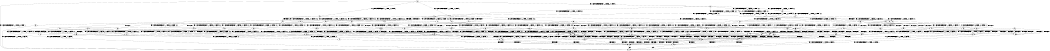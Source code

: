 digraph BCG {
size = "7, 10.5";
center = TRUE;
node [shape = circle];
0 [peripheries = 2];
0 -> 1 [label = "EX !0 !ATOMIC_EXCH_BRANCH (1, +1, TRUE, +0, 2, TRUE) !::"];
0 -> 2 [label = "EX !1 !ATOMIC_EXCH_BRANCH (1, +0, FALSE, +0, 1, TRUE) !::"];
0 -> 3 [label = "EX !2 !ATOMIC_EXCH_BRANCH (1, +1, TRUE, +0, 2, TRUE) !::"];
0 -> 4 [label = "EX !0 !ATOMIC_EXCH_BRANCH (1, +1, TRUE, +0, 2, TRUE) !::"];
2 -> 5 [label = "EX !1 !ATOMIC_EXCH_BRANCH (1, +0, FALSE, +0, 1, TRUE) !:0:1:"];
2 -> 6 [label = "EX !2 !ATOMIC_EXCH_BRANCH (1, +1, TRUE, +0, 2, TRUE) !:0:1:"];
2 -> 7 [label = "EX !0 !ATOMIC_EXCH_BRANCH (1, +1, TRUE, +0, 2, TRUE) !:0:1:"];
2 -> 8 [label = "EX !1 !ATOMIC_EXCH_BRANCH (1, +0, FALSE, +0, 1, TRUE) !:0:1:"];
3 -> 9 [label = "EX !0 !ATOMIC_EXCH_BRANCH (1, +1, TRUE, +0, 2, FALSE) !:0:1:2:"];
3 -> 10 [label = "TERMINATE !2"];
3 -> 11 [label = "EX !1 !ATOMIC_EXCH_BRANCH (1, +0, FALSE, +0, 1, FALSE) !:0:1:2:"];
3 -> 12 [label = "EX !0 !ATOMIC_EXCH_BRANCH (1, +1, TRUE, +0, 2, FALSE) !:0:1:2:"];
4 -> 13 [label = "TERMINATE !0"];
4 -> 14 [label = "TERMINATE !0"];
4 -> 15 [label = "EX !1 !ATOMIC_EXCH_BRANCH (1, +0, FALSE, +0, 1, FALSE) !:0:"];
4 -> 16 [label = "EX !2 !ATOMIC_EXCH_BRANCH (1, +1, TRUE, +0, 2, FALSE) !:0:"];
5 -> 17 [label = "EX !0 !ATOMIC_EXCH_BRANCH (1, +1, TRUE, +0, 2, TRUE) !:0:1:"];
6 -> 18 [label = "EX !1 !ATOMIC_EXCH_BRANCH (1, +0, FALSE, +0, 1, FALSE) !:0:1:2:"];
6 -> 19 [label = "TERMINATE !2"];
6 -> 20 [label = "EX !0 !ATOMIC_EXCH_BRANCH (1, +1, TRUE, +0, 2, FALSE) !:0:1:2:"];
6 -> 11 [label = "EX !1 !ATOMIC_EXCH_BRANCH (1, +0, FALSE, +0, 1, FALSE) !:0:1:2:"];
7 -> 21 [label = "EX !1 !ATOMIC_EXCH_BRANCH (1, +0, FALSE, +0, 1, FALSE) !:0:1:"];
7 -> 22 [label = "TERMINATE !0"];
7 -> 23 [label = "EX !2 !ATOMIC_EXCH_BRANCH (1, +1, TRUE, +0, 2, FALSE) !:0:1:"];
7 -> 24 [label = "EX !1 !ATOMIC_EXCH_BRANCH (1, +0, FALSE, +0, 1, FALSE) !:0:1:"];
8 -> 17 [label = "EX !0 !ATOMIC_EXCH_BRANCH (1, +1, TRUE, +0, 2, TRUE) !:0:1:"];
8 -> 6 [label = "EX !2 !ATOMIC_EXCH_BRANCH (1, +1, TRUE, +0, 2, TRUE) !:0:1:"];
8 -> 7 [label = "EX !0 !ATOMIC_EXCH_BRANCH (1, +1, TRUE, +0, 2, TRUE) !:0:1:"];
8 -> 8 [label = "EX !1 !ATOMIC_EXCH_BRANCH (1, +0, FALSE, +0, 1, TRUE) !:0:1:"];
9 -> 25 [label = "EX !1 !ATOMIC_EXCH_BRANCH (1, +0, FALSE, +0, 1, FALSE) !:0:1:2:"];
10 -> 26 [label = "EX !0 !ATOMIC_EXCH_BRANCH (1, +1, TRUE, +0, 2, FALSE) !:0:1:"];
10 -> 27 [label = "EX !1 !ATOMIC_EXCH_BRANCH (1, +0, FALSE, +0, 1, FALSE) !:0:1:"];
10 -> 28 [label = "EX !0 !ATOMIC_EXCH_BRANCH (1, +1, TRUE, +0, 2, FALSE) !:0:1:"];
11 -> 29 [label = "EX !0 !ATOMIC_EXCH_BRANCH (1, +1, TRUE, +0, 2, FALSE) !:0:1:2:"];
11 -> 30 [label = "TERMINATE !1"];
11 -> 31 [label = "TERMINATE !2"];
11 -> 32 [label = "EX !0 !ATOMIC_EXCH_BRANCH (1, +1, TRUE, +0, 2, FALSE) !:0:1:2:"];
12 -> 25 [label = "EX !1 !ATOMIC_EXCH_BRANCH (1, +0, FALSE, +0, 1, FALSE) !:0:1:2:"];
12 -> 33 [label = "TERMINATE !2"];
12 -> 34 [label = "TERMINATE !0"];
12 -> 35 [label = "EX !1 !ATOMIC_EXCH_BRANCH (1, +0, FALSE, +0, 1, FALSE) !:0:1:2:"];
13 -> 1 [label = "EX !2 !ATOMIC_EXCH_BRANCH (1, +1, TRUE, +0, 2, FALSE) !::"];
14 -> 1 [label = "EX !2 !ATOMIC_EXCH_BRANCH (1, +1, TRUE, +0, 2, FALSE) !::"];
14 -> 36 [label = "EX !1 !ATOMIC_EXCH_BRANCH (1, +0, FALSE, +0, 1, FALSE) !::"];
14 -> 37 [label = "EX !2 !ATOMIC_EXCH_BRANCH (1, +1, TRUE, +0, 2, FALSE) !::"];
15 -> 38 [label = "TERMINATE !0"];
15 -> 39 [label = "TERMINATE !1"];
15 -> 40 [label = "TERMINATE !0"];
15 -> 41 [label = "EX !2 !ATOMIC_EXCH_BRANCH (1, +1, TRUE, +0, 2, FALSE) !:0:1:"];
16 -> 25 [label = "EX !1 !ATOMIC_EXCH_BRANCH (1, +0, FALSE, +0, 1, FALSE) !:0:1:2:"];
16 -> 33 [label = "TERMINATE !2"];
16 -> 34 [label = "TERMINATE !0"];
16 -> 35 [label = "EX !1 !ATOMIC_EXCH_BRANCH (1, +0, FALSE, +0, 1, FALSE) !:0:1:2:"];
17 -> 21 [label = "EX !1 !ATOMIC_EXCH_BRANCH (1, +0, FALSE, +0, 1, FALSE) !:0:1:"];
18 -> 29 [label = "EX !0 !ATOMIC_EXCH_BRANCH (1, +1, TRUE, +0, 2, FALSE) !:0:1:2:"];
19 -> 42 [label = "EX !1 !ATOMIC_EXCH_BRANCH (1, +0, FALSE, +0, 1, FALSE) !:0:1:"];
19 -> 43 [label = "EX !0 !ATOMIC_EXCH_BRANCH (1, +1, TRUE, +0, 2, FALSE) !:0:1:"];
19 -> 27 [label = "EX !1 !ATOMIC_EXCH_BRANCH (1, +0, FALSE, +0, 1, FALSE) !:0:1:"];
20 -> 25 [label = "EX !1 !ATOMIC_EXCH_BRANCH (1, +0, FALSE, +0, 1, FALSE) !:0:1:2:"];
20 -> 44 [label = "TERMINATE !2"];
20 -> 45 [label = "TERMINATE !0"];
20 -> 35 [label = "EX !1 !ATOMIC_EXCH_BRANCH (1, +0, FALSE, +0, 1, FALSE) !:0:1:2:"];
21 -> 38 [label = "TERMINATE !0"];
22 -> 46 [label = "EX !1 !ATOMIC_EXCH_BRANCH (1, +0, FALSE, +0, 1, FALSE) !:1:"];
22 -> 47 [label = "EX !2 !ATOMIC_EXCH_BRANCH (1, +1, TRUE, +0, 2, FALSE) !:1:"];
22 -> 48 [label = "EX !1 !ATOMIC_EXCH_BRANCH (1, +0, FALSE, +0, 1, FALSE) !:1:"];
23 -> 25 [label = "EX !1 !ATOMIC_EXCH_BRANCH (1, +0, FALSE, +0, 1, FALSE) !:0:1:2:"];
23 -> 44 [label = "TERMINATE !2"];
23 -> 45 [label = "TERMINATE !0"];
23 -> 35 [label = "EX !1 !ATOMIC_EXCH_BRANCH (1, +0, FALSE, +0, 1, FALSE) !:0:1:2:"];
24 -> 38 [label = "TERMINATE !0"];
24 -> 39 [label = "TERMINATE !1"];
24 -> 40 [label = "TERMINATE !0"];
24 -> 41 [label = "EX !2 !ATOMIC_EXCH_BRANCH (1, +1, TRUE, +0, 2, FALSE) !:0:1:"];
25 -> 49 [label = "TERMINATE !0"];
26 -> 50 [label = "EX !1 !ATOMIC_EXCH_BRANCH (1, +0, FALSE, +0, 1, FALSE) !:0:1:"];
27 -> 51 [label = "EX !0 !ATOMIC_EXCH_BRANCH (1, +1, TRUE, +0, 2, FALSE) !:0:1:"];
27 -> 52 [label = "TERMINATE !1"];
27 -> 53 [label = "EX !0 !ATOMIC_EXCH_BRANCH (1, +1, TRUE, +0, 2, FALSE) !:0:1:"];
28 -> 50 [label = "EX !1 !ATOMIC_EXCH_BRANCH (1, +0, FALSE, +0, 1, FALSE) !:0:1:"];
28 -> 54 [label = "TERMINATE !0"];
28 -> 55 [label = "EX !1 !ATOMIC_EXCH_BRANCH (1, +0, FALSE, +0, 1, FALSE) !:0:1:"];
29 -> 49 [label = "TERMINATE !0"];
30 -> 56 [label = "EX !0 !ATOMIC_EXCH_BRANCH (1, +1, TRUE, +0, 2, FALSE) !:0:2:"];
30 -> 52 [label = "TERMINATE !2"];
30 -> 57 [label = "EX !0 !ATOMIC_EXCH_BRANCH (1, +1, TRUE, +0, 2, FALSE) !:0:2:"];
31 -> 51 [label = "EX !0 !ATOMIC_EXCH_BRANCH (1, +1, TRUE, +0, 2, FALSE) !:0:1:"];
31 -> 52 [label = "TERMINATE !1"];
31 -> 53 [label = "EX !0 !ATOMIC_EXCH_BRANCH (1, +1, TRUE, +0, 2, FALSE) !:0:1:"];
32 -> 49 [label = "TERMINATE !0"];
32 -> 58 [label = "TERMINATE !1"];
32 -> 59 [label = "TERMINATE !2"];
32 -> 60 [label = "TERMINATE !0"];
33 -> 50 [label = "EX !1 !ATOMIC_EXCH_BRANCH (1, +0, FALSE, +0, 1, FALSE) !:0:1:"];
33 -> 54 [label = "TERMINATE !0"];
33 -> 55 [label = "EX !1 !ATOMIC_EXCH_BRANCH (1, +0, FALSE, +0, 1, FALSE) !:0:1:"];
34 -> 61 [label = "EX !1 !ATOMIC_EXCH_BRANCH (1, +0, FALSE, +0, 1, FALSE) !:1:2:"];
34 -> 54 [label = "TERMINATE !2"];
34 -> 62 [label = "EX !1 !ATOMIC_EXCH_BRANCH (1, +0, FALSE, +0, 1, FALSE) !:1:2:"];
35 -> 49 [label = "TERMINATE !0"];
35 -> 58 [label = "TERMINATE !1"];
35 -> 59 [label = "TERMINATE !2"];
35 -> 60 [label = "TERMINATE !0"];
36 -> 63 [label = "TERMINATE !1"];
36 -> 64 [label = "TERMINATE !1"];
36 -> 65 [label = "EX !2 !ATOMIC_EXCH_BRANCH (1, +1, TRUE, +0, 2, FALSE) !:1:"];
37 -> 61 [label = "EX !1 !ATOMIC_EXCH_BRANCH (1, +0, FALSE, +0, 1, FALSE) !:1:2:"];
37 -> 54 [label = "TERMINATE !2"];
37 -> 62 [label = "EX !1 !ATOMIC_EXCH_BRANCH (1, +0, FALSE, +0, 1, FALSE) !:1:2:"];
38 -> 63 [label = "TERMINATE !1"];
39 -> 63 [label = "TERMINATE !0"];
39 -> 64 [label = "TERMINATE !0"];
39 -> 66 [label = "EX !2 !ATOMIC_EXCH_BRANCH (1, +1, TRUE, +0, 2, FALSE) !:0:"];
40 -> 63 [label = "TERMINATE !1"];
40 -> 64 [label = "TERMINATE !1"];
40 -> 65 [label = "EX !2 !ATOMIC_EXCH_BRANCH (1, +1, TRUE, +0, 2, FALSE) !:1:"];
41 -> 49 [label = "TERMINATE !0"];
41 -> 58 [label = "TERMINATE !1"];
41 -> 59 [label = "TERMINATE !2"];
41 -> 60 [label = "TERMINATE !0"];
42 -> 51 [label = "EX !0 !ATOMIC_EXCH_BRANCH (1, +1, TRUE, +0, 2, FALSE) !:0:1:"];
43 -> 50 [label = "EX !1 !ATOMIC_EXCH_BRANCH (1, +0, FALSE, +0, 1, FALSE) !:0:1:"];
43 -> 67 [label = "TERMINATE !0"];
43 -> 55 [label = "EX !1 !ATOMIC_EXCH_BRANCH (1, +0, FALSE, +0, 1, FALSE) !:0:1:"];
44 -> 50 [label = "EX !1 !ATOMIC_EXCH_BRANCH (1, +0, FALSE, +0, 1, FALSE) !:0:1:"];
44 -> 67 [label = "TERMINATE !0"];
44 -> 55 [label = "EX !1 !ATOMIC_EXCH_BRANCH (1, +0, FALSE, +0, 1, FALSE) !:0:1:"];
45 -> 61 [label = "EX !1 !ATOMIC_EXCH_BRANCH (1, +0, FALSE, +0, 1, FALSE) !:1:2:"];
45 -> 67 [label = "TERMINATE !2"];
45 -> 62 [label = "EX !1 !ATOMIC_EXCH_BRANCH (1, +0, FALSE, +0, 1, FALSE) !:1:2:"];
46 -> 63 [label = "TERMINATE !1"];
47 -> 61 [label = "EX !1 !ATOMIC_EXCH_BRANCH (1, +0, FALSE, +0, 1, FALSE) !:1:2:"];
47 -> 67 [label = "TERMINATE !2"];
47 -> 62 [label = "EX !1 !ATOMIC_EXCH_BRANCH (1, +0, FALSE, +0, 1, FALSE) !:1:2:"];
48 -> 63 [label = "TERMINATE !1"];
48 -> 64 [label = "TERMINATE !1"];
48 -> 65 [label = "EX !2 !ATOMIC_EXCH_BRANCH (1, +1, TRUE, +0, 2, FALSE) !:1:"];
49 -> 68 [label = "TERMINATE !2"];
50 -> 68 [label = "TERMINATE !0"];
51 -> 68 [label = "TERMINATE !0"];
52 -> 69 [label = "EX !0 !ATOMIC_EXCH_BRANCH (1, +1, TRUE, +0, 2, FALSE) !:0:"];
52 -> 70 [label = "EX !0 !ATOMIC_EXCH_BRANCH (1, +1, TRUE, +0, 2, FALSE) !:0:"];
53 -> 68 [label = "TERMINATE !0"];
53 -> 71 [label = "TERMINATE !1"];
53 -> 72 [label = "TERMINATE !0"];
54 -> 73 [label = "EX !1 !ATOMIC_EXCH_BRANCH (1, +0, FALSE, +0, 1, FALSE) !:1:"];
54 -> 74 [label = "EX !1 !ATOMIC_EXCH_BRANCH (1, +0, FALSE, +0, 1, FALSE) !:1:"];
55 -> 68 [label = "TERMINATE !0"];
55 -> 71 [label = "TERMINATE !1"];
55 -> 72 [label = "TERMINATE !0"];
56 -> 75 [label = "TERMINATE !0"];
57 -> 75 [label = "TERMINATE !0"];
57 -> 71 [label = "TERMINATE !2"];
57 -> 76 [label = "TERMINATE !0"];
58 -> 75 [label = "TERMINATE !0"];
58 -> 71 [label = "TERMINATE !2"];
58 -> 76 [label = "TERMINATE !0"];
59 -> 68 [label = "TERMINATE !0"];
59 -> 71 [label = "TERMINATE !1"];
59 -> 72 [label = "TERMINATE !0"];
60 -> 68 [label = "TERMINATE !2"];
60 -> 76 [label = "TERMINATE !1"];
60 -> 72 [label = "TERMINATE !2"];
61 -> 68 [label = "TERMINATE !2"];
62 -> 68 [label = "TERMINATE !2"];
62 -> 76 [label = "TERMINATE !1"];
62 -> 72 [label = "TERMINATE !2"];
63 -> 1 [label = "EX !2 !ATOMIC_EXCH_BRANCH (1, +1, TRUE, +0, 2, FALSE) !::"];
64 -> 1 [label = "EX !2 !ATOMIC_EXCH_BRANCH (1, +1, TRUE, +0, 2, FALSE) !::"];
64 -> 77 [label = "EX !2 !ATOMIC_EXCH_BRANCH (1, +1, TRUE, +0, 2, FALSE) !::"];
65 -> 68 [label = "TERMINATE !2"];
65 -> 76 [label = "TERMINATE !1"];
65 -> 72 [label = "TERMINATE !2"];
66 -> 75 [label = "TERMINATE !0"];
66 -> 71 [label = "TERMINATE !2"];
66 -> 76 [label = "TERMINATE !0"];
67 -> 73 [label = "EX !1 !ATOMIC_EXCH_BRANCH (1, +0, FALSE, +0, 1, FALSE) !:1:"];
67 -> 74 [label = "EX !1 !ATOMIC_EXCH_BRANCH (1, +0, FALSE, +0, 1, FALSE) !:1:"];
68 -> 78 [label = "TERMINATE !1"];
69 -> 78 [label = "TERMINATE !0"];
70 -> 78 [label = "TERMINATE !0"];
70 -> 79 [label = "TERMINATE !0"];
71 -> 78 [label = "TERMINATE !0"];
71 -> 79 [label = "TERMINATE !0"];
72 -> 78 [label = "TERMINATE !1"];
72 -> 79 [label = "TERMINATE !1"];
73 -> 78 [label = "TERMINATE !1"];
74 -> 78 [label = "TERMINATE !1"];
74 -> 79 [label = "TERMINATE !1"];
75 -> 78 [label = "TERMINATE !2"];
76 -> 78 [label = "TERMINATE !2"];
76 -> 79 [label = "TERMINATE !2"];
77 -> 78 [label = "TERMINATE !2"];
77 -> 79 [label = "TERMINATE !2"];
78 -> 1 [label = "exit"];
79 -> 1 [label = "exit"];
}

